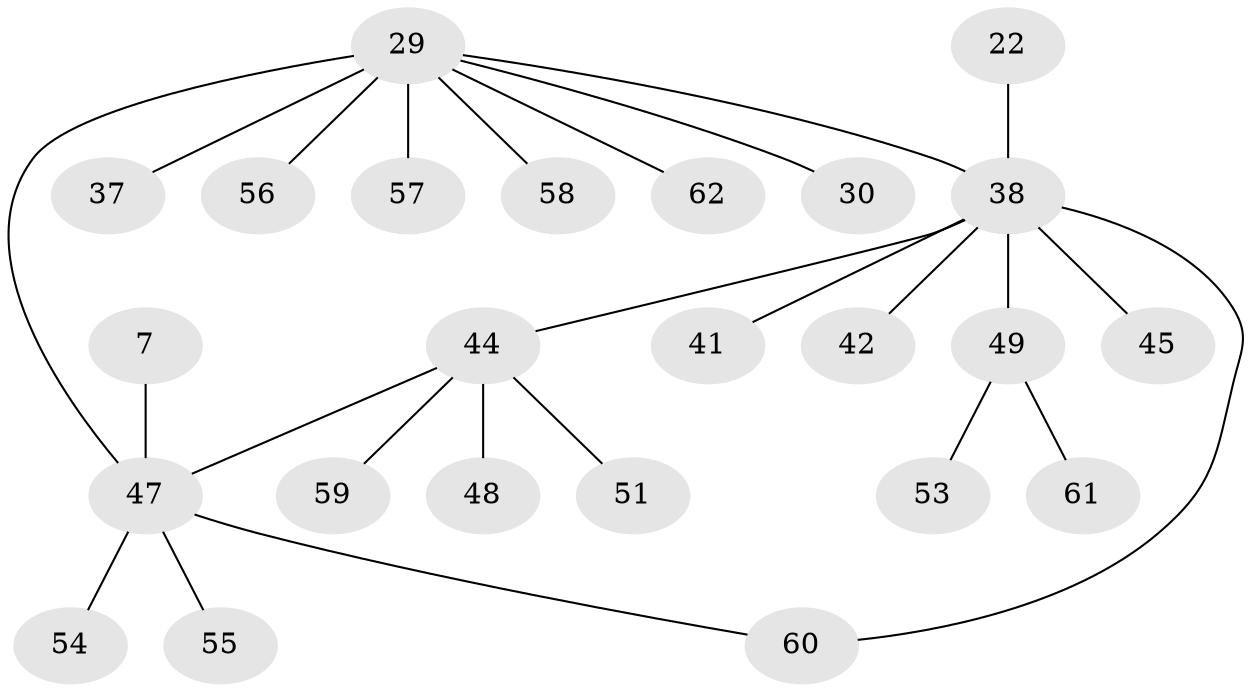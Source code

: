 // original degree distribution, {10: 0.03225806451612903, 7: 0.016129032258064516, 2: 0.22580645161290322, 3: 0.08064516129032258, 4: 0.04838709677419355, 1: 0.5483870967741935, 11: 0.016129032258064516, 8: 0.016129032258064516, 5: 0.016129032258064516}
// Generated by graph-tools (version 1.1) at 2025/50/03/04/25 21:50:01]
// undirected, 24 vertices, 25 edges
graph export_dot {
graph [start="1"]
  node [color=gray90,style=filled];
  7;
  22;
  29 [super="+5+24"];
  30;
  37;
  38 [super="+17"];
  41;
  42 [super="+32+33"];
  44 [super="+27+15+16+21+23+26+40"];
  45 [super="+36"];
  47 [super="+35+1"];
  48;
  49 [super="+43+46"];
  51;
  53;
  54;
  55;
  56 [super="+34+39+50"];
  57;
  58;
  59;
  60 [super="+6"];
  61;
  62 [super="+52"];
  7 -- 47;
  22 -- 38;
  29 -- 47 [weight=3];
  29 -- 37;
  29 -- 57;
  29 -- 58;
  29 -- 30;
  29 -- 56;
  29 -- 62;
  29 -- 38 [weight=2];
  38 -- 41;
  38 -- 42;
  38 -- 44 [weight=2];
  38 -- 45;
  38 -- 49 [weight=2];
  38 -- 60;
  44 -- 51;
  44 -- 48;
  44 -- 59;
  44 -- 47 [weight=2];
  47 -- 55;
  47 -- 54;
  47 -- 60;
  49 -- 53;
  49 -- 61;
}
